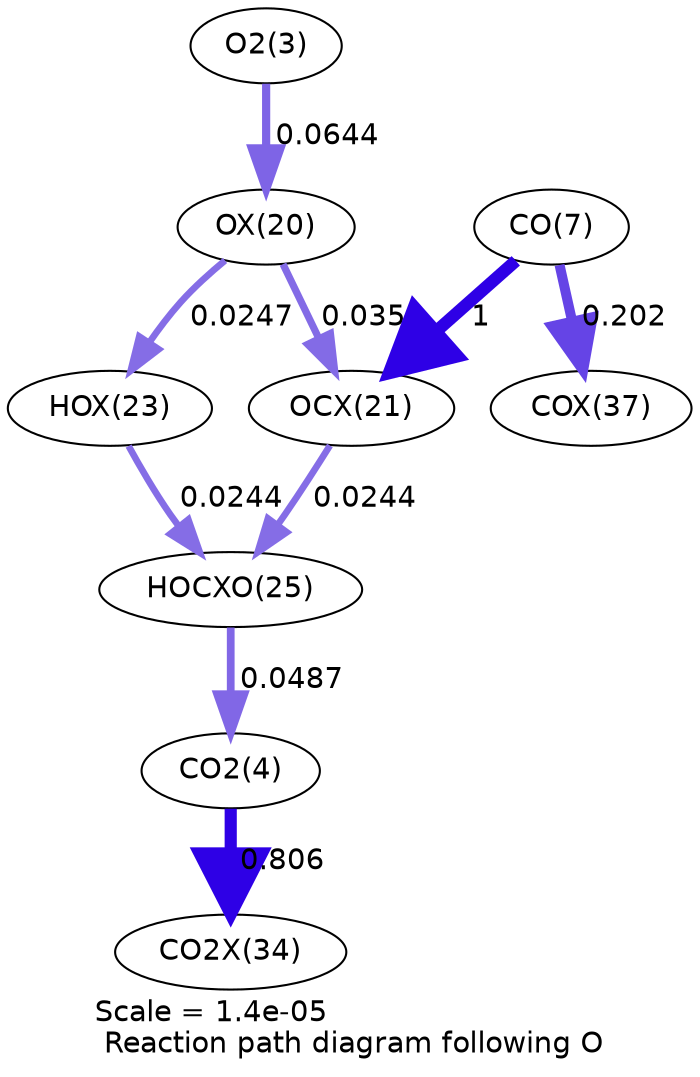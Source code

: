 digraph reaction_paths {
center=1;
s5 -> s30[fontname="Helvetica", penwidth=3.93, arrowsize=1.96, color="0.7, 0.564, 0.9"
, label=" 0.0644"];
s30 -> s33[fontname="Helvetica", penwidth=3.2, arrowsize=1.6, color="0.7, 0.525, 0.9"
, label=" 0.0247"];
s30 -> s31[fontname="Helvetica", penwidth=3.47, arrowsize=1.73, color="0.7, 0.535, 0.9"
, label=" 0.035"];
s33 -> s35[fontname="Helvetica", penwidth=3.2, arrowsize=1.6, color="0.7, 0.524, 0.9"
, label=" 0.0244"];
s9 -> s31[fontname="Helvetica", penwidth=6, arrowsize=3, color="0.7, 1.5, 0.9"
, label=" 1"];
s9 -> s42[fontname="Helvetica", penwidth=4.79, arrowsize=2.4, color="0.7, 0.702, 0.9"
, label=" 0.202"];
s31 -> s35[fontname="Helvetica", penwidth=3.2, arrowsize=1.6, color="0.7, 0.524, 0.9"
, label=" 0.0244"];
s35 -> s6[fontname="Helvetica", penwidth=3.72, arrowsize=1.86, color="0.7, 0.549, 0.9"
, label=" 0.0487"];
s6 -> s39[fontname="Helvetica", penwidth=5.84, arrowsize=2.92, color="0.7, 1.31, 0.9"
, label=" 0.806"];
s5 [ fontname="Helvetica", label="O2(3)"];
s6 [ fontname="Helvetica", label="CO2(4)"];
s9 [ fontname="Helvetica", label="CO(7)"];
s30 [ fontname="Helvetica", label="OX(20)"];
s31 [ fontname="Helvetica", label="OCX(21)"];
s33 [ fontname="Helvetica", label="HOX(23)"];
s35 [ fontname="Helvetica", label="HOCXO(25)"];
s39 [ fontname="Helvetica", label="CO2X(34)"];
s42 [ fontname="Helvetica", label="COX(37)"];
 label = "Scale = 1.4e-05\l Reaction path diagram following O";
 fontname = "Helvetica";
}
